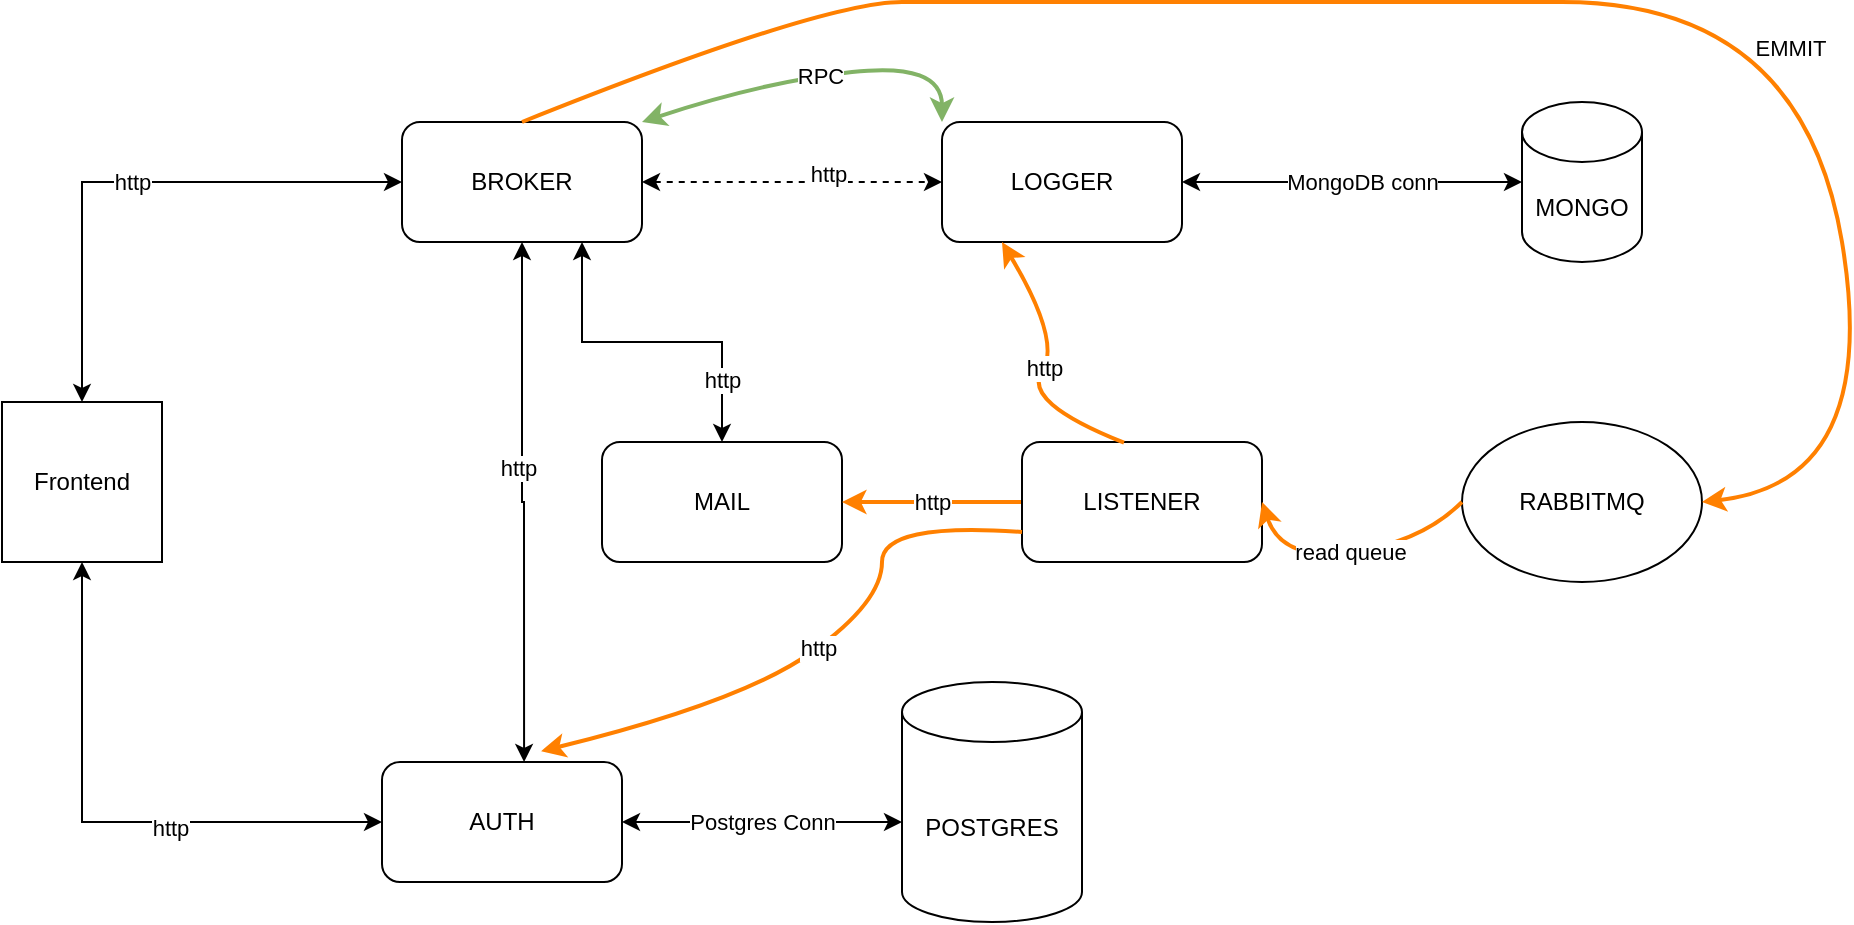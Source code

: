 <mxfile version="20.3.0" type="device"><diagram id="UuqW27NHLZXJQX9Ra9FC" name="Page-1"><mxGraphModel dx="1580" dy="1424" grid="1" gridSize="10" guides="1" tooltips="1" connect="1" arrows="1" fold="1" page="1" pageScale="1" pageWidth="1169" pageHeight="827" math="0" shadow="0"><root><mxCell id="0"/><mxCell id="1" parent="0"/><mxCell id="VEtyXYD6oku_SqN2WOOE-11" value="http" style="edgeStyle=orthogonalEdgeStyle;rounded=0;orthogonalLoop=1;jettySize=auto;html=1;exitX=0.5;exitY=0;exitDx=0;exitDy=0;entryX=0;entryY=0.5;entryDx=0;entryDy=0;startArrow=classic;startFill=1;" edge="1" parent="1" source="VEtyXYD6oku_SqN2WOOE-1" target="VEtyXYD6oku_SqN2WOOE-2"><mxGeometry relative="1" as="geometry"/></mxCell><mxCell id="VEtyXYD6oku_SqN2WOOE-1" value="Frontend" style="whiteSpace=wrap;html=1;aspect=fixed;" vertex="1" parent="1"><mxGeometry x="140" y="350" width="80" height="80" as="geometry"/></mxCell><mxCell id="VEtyXYD6oku_SqN2WOOE-12" style="edgeStyle=orthogonalEdgeStyle;rounded=0;orthogonalLoop=1;jettySize=auto;html=1;exitX=0.5;exitY=1;exitDx=0;exitDy=0;entryX=0.592;entryY=0;entryDx=0;entryDy=0;entryPerimeter=0;startArrow=classic;startFill=1;" edge="1" parent="1" source="VEtyXYD6oku_SqN2WOOE-2" target="VEtyXYD6oku_SqN2WOOE-3"><mxGeometry relative="1" as="geometry"/></mxCell><mxCell id="VEtyXYD6oku_SqN2WOOE-27" value="http" style="edgeLabel;html=1;align=center;verticalAlign=middle;resizable=0;points=[];" vertex="1" connectable="0" parent="VEtyXYD6oku_SqN2WOOE-12"><mxGeometry x="-0.133" y="-2" relative="1" as="geometry"><mxPoint as="offset"/></mxGeometry></mxCell><mxCell id="VEtyXYD6oku_SqN2WOOE-15" style="edgeStyle=orthogonalEdgeStyle;rounded=0;orthogonalLoop=1;jettySize=auto;html=1;exitX=0.75;exitY=1;exitDx=0;exitDy=0;startArrow=classic;startFill=1;" edge="1" parent="1" source="VEtyXYD6oku_SqN2WOOE-2" target="VEtyXYD6oku_SqN2WOOE-6"><mxGeometry relative="1" as="geometry"/></mxCell><mxCell id="VEtyXYD6oku_SqN2WOOE-26" value="http" style="edgeLabel;html=1;align=center;verticalAlign=middle;resizable=0;points=[];" vertex="1" connectable="0" parent="VEtyXYD6oku_SqN2WOOE-15"><mxGeometry x="0.634" relative="1" as="geometry"><mxPoint as="offset"/></mxGeometry></mxCell><mxCell id="VEtyXYD6oku_SqN2WOOE-16" style="edgeStyle=orthogonalEdgeStyle;rounded=0;orthogonalLoop=1;jettySize=auto;html=1;exitX=1;exitY=0.5;exitDx=0;exitDy=0;entryX=0;entryY=0.5;entryDx=0;entryDy=0;startArrow=classic;startFill=1;dashed=1;" edge="1" parent="1" source="VEtyXYD6oku_SqN2WOOE-2" target="VEtyXYD6oku_SqN2WOOE-4"><mxGeometry relative="1" as="geometry"/></mxCell><mxCell id="VEtyXYD6oku_SqN2WOOE-24" value="http" style="edgeLabel;html=1;align=center;verticalAlign=middle;resizable=0;points=[];" vertex="1" connectable="0" parent="VEtyXYD6oku_SqN2WOOE-16"><mxGeometry x="0.232" y="4" relative="1" as="geometry"><mxPoint as="offset"/></mxGeometry></mxCell><mxCell id="VEtyXYD6oku_SqN2WOOE-2" value="BROKER" style="rounded=1;whiteSpace=wrap;html=1;" vertex="1" parent="1"><mxGeometry x="340" y="210" width="120" height="60" as="geometry"/></mxCell><mxCell id="VEtyXYD6oku_SqN2WOOE-14" value="Postgres Conn" style="edgeStyle=orthogonalEdgeStyle;rounded=0;orthogonalLoop=1;jettySize=auto;html=1;exitX=1;exitY=0.5;exitDx=0;exitDy=0;startArrow=classic;startFill=1;" edge="1" parent="1" source="VEtyXYD6oku_SqN2WOOE-3"><mxGeometry relative="1" as="geometry"><mxPoint x="590" y="560" as="targetPoint"/><Array as="points"><mxPoint x="590" y="560"/></Array></mxGeometry></mxCell><mxCell id="VEtyXYD6oku_SqN2WOOE-18" style="edgeStyle=orthogonalEdgeStyle;rounded=0;orthogonalLoop=1;jettySize=auto;html=1;exitX=0;exitY=0.5;exitDx=0;exitDy=0;entryX=0.5;entryY=1;entryDx=0;entryDy=0;startArrow=classic;startFill=1;" edge="1" parent="1" source="VEtyXYD6oku_SqN2WOOE-3" target="VEtyXYD6oku_SqN2WOOE-1"><mxGeometry relative="1" as="geometry"/></mxCell><mxCell id="VEtyXYD6oku_SqN2WOOE-23" value="http" style="edgeLabel;html=1;align=center;verticalAlign=middle;resizable=0;points=[];" vertex="1" connectable="0" parent="VEtyXYD6oku_SqN2WOOE-18"><mxGeometry x="-0.242" y="3" relative="1" as="geometry"><mxPoint as="offset"/></mxGeometry></mxCell><mxCell id="VEtyXYD6oku_SqN2WOOE-3" value="AUTH" style="rounded=1;whiteSpace=wrap;html=1;" vertex="1" parent="1"><mxGeometry x="330" y="530" width="120" height="60" as="geometry"/></mxCell><mxCell id="VEtyXYD6oku_SqN2WOOE-17" style="edgeStyle=orthogonalEdgeStyle;rounded=0;orthogonalLoop=1;jettySize=auto;html=1;exitX=1;exitY=0.5;exitDx=0;exitDy=0;entryX=0;entryY=0.5;entryDx=0;entryDy=0;entryPerimeter=0;startArrow=classic;startFill=1;" edge="1" parent="1" source="VEtyXYD6oku_SqN2WOOE-4" target="VEtyXYD6oku_SqN2WOOE-5"><mxGeometry relative="1" as="geometry"/></mxCell><mxCell id="VEtyXYD6oku_SqN2WOOE-34" value="MongoDB conn" style="edgeLabel;html=1;align=center;verticalAlign=middle;resizable=0;points=[];" vertex="1" connectable="0" parent="VEtyXYD6oku_SqN2WOOE-17"><mxGeometry x="0.059" relative="1" as="geometry"><mxPoint as="offset"/></mxGeometry></mxCell><mxCell id="VEtyXYD6oku_SqN2WOOE-4" value="LOGGER" style="rounded=1;whiteSpace=wrap;html=1;" vertex="1" parent="1"><mxGeometry x="610" y="210" width="120" height="60" as="geometry"/></mxCell><mxCell id="VEtyXYD6oku_SqN2WOOE-5" value="MONGO" style="shape=cylinder3;whiteSpace=wrap;html=1;boundedLbl=1;backgroundOutline=1;size=15;" vertex="1" parent="1"><mxGeometry x="900" y="200" width="60" height="80" as="geometry"/></mxCell><mxCell id="VEtyXYD6oku_SqN2WOOE-6" value="MAIL&lt;span style=&quot;color: rgba(0, 0, 0, 0); font-family: monospace; font-size: 0px; text-align: start;&quot;&gt;%3CmxGraphModel%3E%3Croot%3E%3CmxCell%20id%3D%220%22%2F%3E%3CmxCell%20id%3D%221%22%20parent%3D%220%22%2F%3E%3CmxCell%20id%3D%222%22%20value%3D%22BROKER%22%20style%3D%22rounded%3D1%3BwhiteSpace%3Dwrap%3Bhtml%3D1%3B%22%20vertex%3D%221%22%20parent%3D%221%22%3E%3CmxGeometry%20x%3D%22340%22%20y%3D%22210%22%20width%3D%22120%22%20height%3D%2260%22%20as%3D%22geometry%22%2F%3E%3C%2FmxCell%3E%3C%2Froot%3E%3C%2FmxGraphModel%3E&lt;/span&gt;" style="rounded=1;whiteSpace=wrap;html=1;" vertex="1" parent="1"><mxGeometry x="440" y="370" width="120" height="60" as="geometry"/></mxCell><mxCell id="VEtyXYD6oku_SqN2WOOE-30" value="http" style="edgeStyle=orthogonalEdgeStyle;rounded=0;orthogonalLoop=1;jettySize=auto;html=1;exitX=0;exitY=0.5;exitDx=0;exitDy=0;entryX=1;entryY=0.5;entryDx=0;entryDy=0;strokeColor=#FF8000;startArrow=none;startFill=0;endArrow=classic;endFill=1;strokeWidth=2;" edge="1" parent="1" source="VEtyXYD6oku_SqN2WOOE-7" target="VEtyXYD6oku_SqN2WOOE-6"><mxGeometry relative="1" as="geometry"/></mxCell><mxCell id="VEtyXYD6oku_SqN2WOOE-7" value="LISTENER" style="rounded=1;whiteSpace=wrap;html=1;" vertex="1" parent="1"><mxGeometry x="650" y="370" width="120" height="60" as="geometry"/></mxCell><mxCell id="VEtyXYD6oku_SqN2WOOE-9" value="POSTGRES" style="shape=cylinder3;whiteSpace=wrap;html=1;boundedLbl=1;backgroundOutline=1;size=15;" vertex="1" parent="1"><mxGeometry x="590" y="490" width="90" height="120" as="geometry"/></mxCell><mxCell id="VEtyXYD6oku_SqN2WOOE-10" value="RABBITMQ" style="ellipse;whiteSpace=wrap;html=1;" vertex="1" parent="1"><mxGeometry x="870" y="360" width="120" height="80" as="geometry"/></mxCell><mxCell id="VEtyXYD6oku_SqN2WOOE-20" value="" style="curved=1;endArrow=classic;html=1;rounded=0;entryX=1;entryY=0.5;entryDx=0;entryDy=0;exitX=0.5;exitY=0;exitDx=0;exitDy=0;startArrow=none;startFill=0;strokeColor=#FF8000;strokeWidth=2;" edge="1" parent="1" source="VEtyXYD6oku_SqN2WOOE-2" target="VEtyXYD6oku_SqN2WOOE-10"><mxGeometry width="50" height="50" relative="1" as="geometry"><mxPoint x="560" y="420" as="sourcePoint"/><mxPoint x="610" y="370" as="targetPoint"/><Array as="points"><mxPoint x="550" y="150"/><mxPoint x="630" y="150"/><mxPoint x="800" y="150"/><mxPoint x="1040" y="150"/><mxPoint x="1080" y="390"/></Array></mxGeometry></mxCell><mxCell id="VEtyXYD6oku_SqN2WOOE-28" value="EMMIT" style="edgeLabel;html=1;align=center;verticalAlign=middle;resizable=0;points=[];" vertex="1" connectable="0" parent="VEtyXYD6oku_SqN2WOOE-20"><mxGeometry x="0.366" y="-10" relative="1" as="geometry"><mxPoint as="offset"/></mxGeometry></mxCell><mxCell id="VEtyXYD6oku_SqN2WOOE-22" value="read queue" style="curved=1;endArrow=none;html=1;rounded=0;strokeColor=#FF8000;entryX=0;entryY=0.5;entryDx=0;entryDy=0;exitX=1;exitY=0.5;exitDx=0;exitDy=0;startArrow=classic;startFill=1;endFill=0;strokeWidth=2;" edge="1" parent="1" source="VEtyXYD6oku_SqN2WOOE-7" target="VEtyXYD6oku_SqN2WOOE-10"><mxGeometry width="50" height="50" relative="1" as="geometry"><mxPoint x="560" y="420" as="sourcePoint"/><mxPoint x="610" y="370" as="targetPoint"/><Array as="points"><mxPoint x="780" y="430"/><mxPoint x="850" y="420"/></Array></mxGeometry></mxCell><mxCell id="VEtyXYD6oku_SqN2WOOE-29" value="http" style="curved=1;endArrow=none;html=1;rounded=0;strokeColor=#FF8000;entryX=0.425;entryY=0.005;entryDx=0;entryDy=0;exitX=0.25;exitY=1;exitDx=0;exitDy=0;startArrow=classic;startFill=1;entryPerimeter=0;endFill=0;strokeWidth=2;" edge="1" parent="1" source="VEtyXYD6oku_SqN2WOOE-4" target="VEtyXYD6oku_SqN2WOOE-7"><mxGeometry width="50" height="50" relative="1" as="geometry"><mxPoint x="560" y="420" as="sourcePoint"/><mxPoint x="610" y="370" as="targetPoint"/><Array as="points"><mxPoint x="670" y="320"/><mxPoint x="650" y="350"/></Array></mxGeometry></mxCell><mxCell id="VEtyXYD6oku_SqN2WOOE-31" value="http" style="curved=1;endArrow=none;html=1;rounded=0;strokeColor=#FF8000;entryX=0;entryY=0.75;entryDx=0;entryDy=0;exitX=0.663;exitY=-0.09;exitDx=0;exitDy=0;exitPerimeter=0;startArrow=classic;startFill=1;endFill=0;strokeWidth=2;" edge="1" parent="1" source="VEtyXYD6oku_SqN2WOOE-3" target="VEtyXYD6oku_SqN2WOOE-7"><mxGeometry width="50" height="50" relative="1" as="geometry"><mxPoint x="560" y="420" as="sourcePoint"/><mxPoint x="610" y="370" as="targetPoint"/><Array as="points"><mxPoint x="510" y="500"/><mxPoint x="580" y="450"/><mxPoint x="580" y="410"/></Array></mxGeometry></mxCell><mxCell id="VEtyXYD6oku_SqN2WOOE-33" value="RPC" style="curved=1;endArrow=classic;html=1;rounded=0;strokeColor=#82b366;exitX=1;exitY=0;exitDx=0;exitDy=0;entryX=0;entryY=0;entryDx=0;entryDy=0;fillColor=#d5e8d4;startArrow=classic;startFill=1;strokeWidth=2;" edge="1" parent="1" source="VEtyXYD6oku_SqN2WOOE-2" target="VEtyXYD6oku_SqN2WOOE-4"><mxGeometry width="50" height="50" relative="1" as="geometry"><mxPoint x="510" y="590" as="sourcePoint"/><mxPoint x="560" y="540" as="targetPoint"/><Array as="points"><mxPoint x="520" y="190"/><mxPoint x="610" y="180"/></Array></mxGeometry></mxCell></root></mxGraphModel></diagram></mxfile>